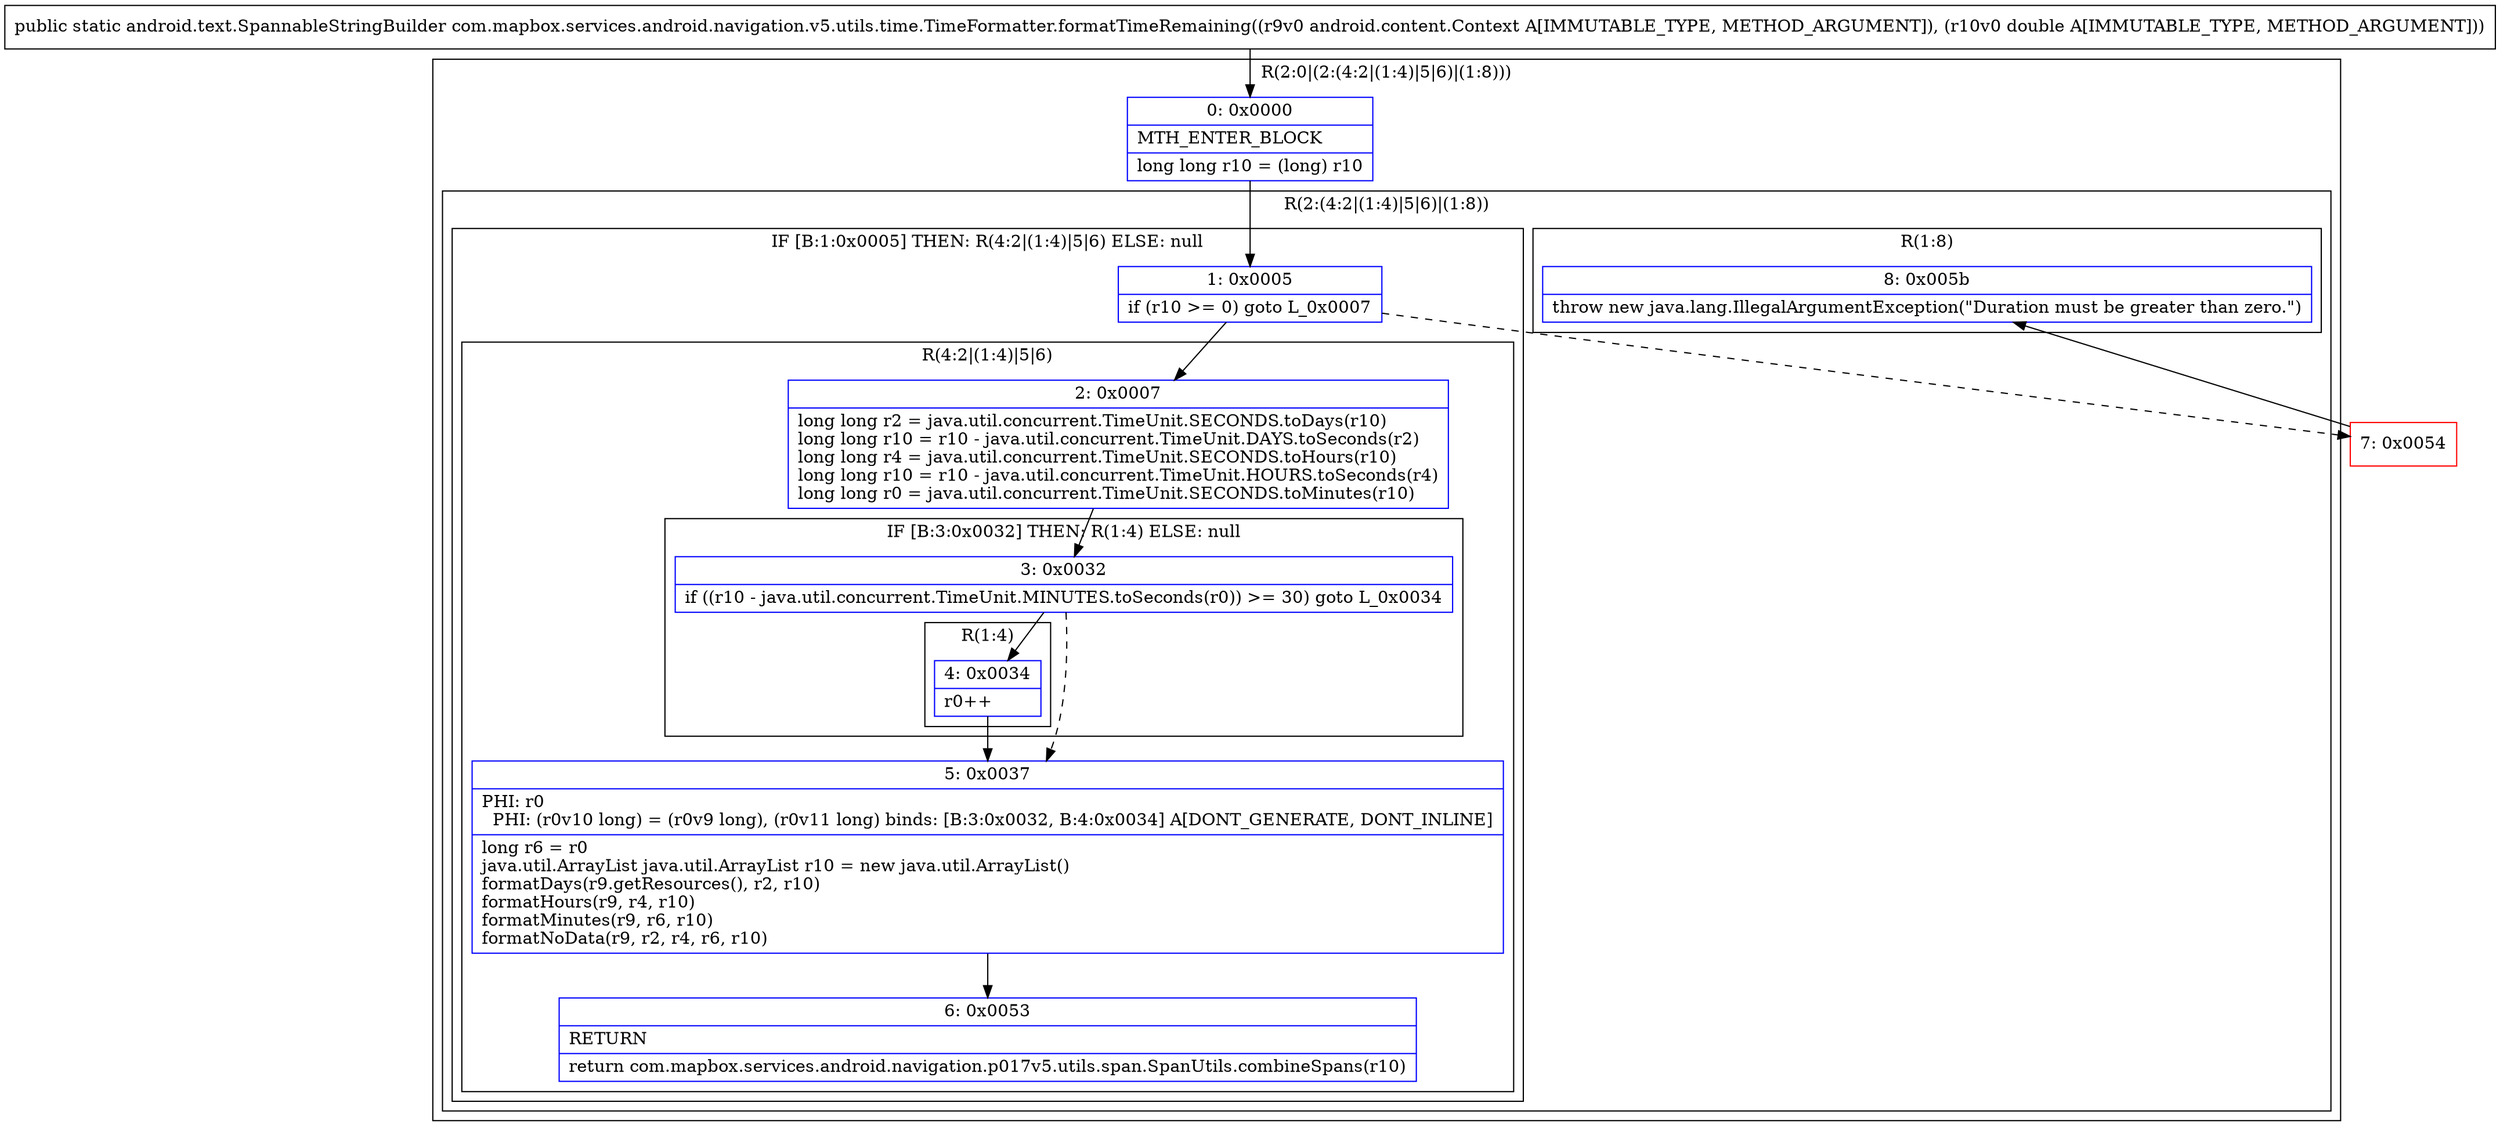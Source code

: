 digraph "CFG forcom.mapbox.services.android.navigation.v5.utils.time.TimeFormatter.formatTimeRemaining(Landroid\/content\/Context;D)Landroid\/text\/SpannableStringBuilder;" {
subgraph cluster_Region_591103976 {
label = "R(2:0|(2:(4:2|(1:4)|5|6)|(1:8)))";
node [shape=record,color=blue];
Node_0 [shape=record,label="{0\:\ 0x0000|MTH_ENTER_BLOCK\l|long long r10 = (long) r10\l}"];
subgraph cluster_Region_611922871 {
label = "R(2:(4:2|(1:4)|5|6)|(1:8))";
node [shape=record,color=blue];
subgraph cluster_IfRegion_666233302 {
label = "IF [B:1:0x0005] THEN: R(4:2|(1:4)|5|6) ELSE: null";
node [shape=record,color=blue];
Node_1 [shape=record,label="{1\:\ 0x0005|if (r10 \>= 0) goto L_0x0007\l}"];
subgraph cluster_Region_1937469161 {
label = "R(4:2|(1:4)|5|6)";
node [shape=record,color=blue];
Node_2 [shape=record,label="{2\:\ 0x0007|long long r2 = java.util.concurrent.TimeUnit.SECONDS.toDays(r10)\llong long r10 = r10 \- java.util.concurrent.TimeUnit.DAYS.toSeconds(r2)\llong long r4 = java.util.concurrent.TimeUnit.SECONDS.toHours(r10)\llong long r10 = r10 \- java.util.concurrent.TimeUnit.HOURS.toSeconds(r4)\llong long r0 = java.util.concurrent.TimeUnit.SECONDS.toMinutes(r10)\l}"];
subgraph cluster_IfRegion_542035360 {
label = "IF [B:3:0x0032] THEN: R(1:4) ELSE: null";
node [shape=record,color=blue];
Node_3 [shape=record,label="{3\:\ 0x0032|if ((r10 \- java.util.concurrent.TimeUnit.MINUTES.toSeconds(r0)) \>= 30) goto L_0x0034\l}"];
subgraph cluster_Region_1597315718 {
label = "R(1:4)";
node [shape=record,color=blue];
Node_4 [shape=record,label="{4\:\ 0x0034|r0++\l}"];
}
}
Node_5 [shape=record,label="{5\:\ 0x0037|PHI: r0 \l  PHI: (r0v10 long) = (r0v9 long), (r0v11 long) binds: [B:3:0x0032, B:4:0x0034] A[DONT_GENERATE, DONT_INLINE]\l|long r6 = r0\ljava.util.ArrayList java.util.ArrayList r10 = new java.util.ArrayList()\lformatDays(r9.getResources(), r2, r10)\lformatHours(r9, r4, r10)\lformatMinutes(r9, r6, r10)\lformatNoData(r9, r2, r4, r6, r10)\l}"];
Node_6 [shape=record,label="{6\:\ 0x0053|RETURN\l|return com.mapbox.services.android.navigation.p017v5.utils.span.SpanUtils.combineSpans(r10)\l}"];
}
}
subgraph cluster_Region_331511919 {
label = "R(1:8)";
node [shape=record,color=blue];
Node_8 [shape=record,label="{8\:\ 0x005b|throw new java.lang.IllegalArgumentException(\"Duration must be greater than zero.\")\l}"];
}
}
}
Node_7 [shape=record,color=red,label="{7\:\ 0x0054}"];
MethodNode[shape=record,label="{public static android.text.SpannableStringBuilder com.mapbox.services.android.navigation.v5.utils.time.TimeFormatter.formatTimeRemaining((r9v0 android.content.Context A[IMMUTABLE_TYPE, METHOD_ARGUMENT]), (r10v0 double A[IMMUTABLE_TYPE, METHOD_ARGUMENT])) }"];
MethodNode -> Node_0;
Node_0 -> Node_1;
Node_1 -> Node_2;
Node_1 -> Node_7[style=dashed];
Node_2 -> Node_3;
Node_3 -> Node_4;
Node_3 -> Node_5[style=dashed];
Node_4 -> Node_5;
Node_5 -> Node_6;
Node_7 -> Node_8;
}

